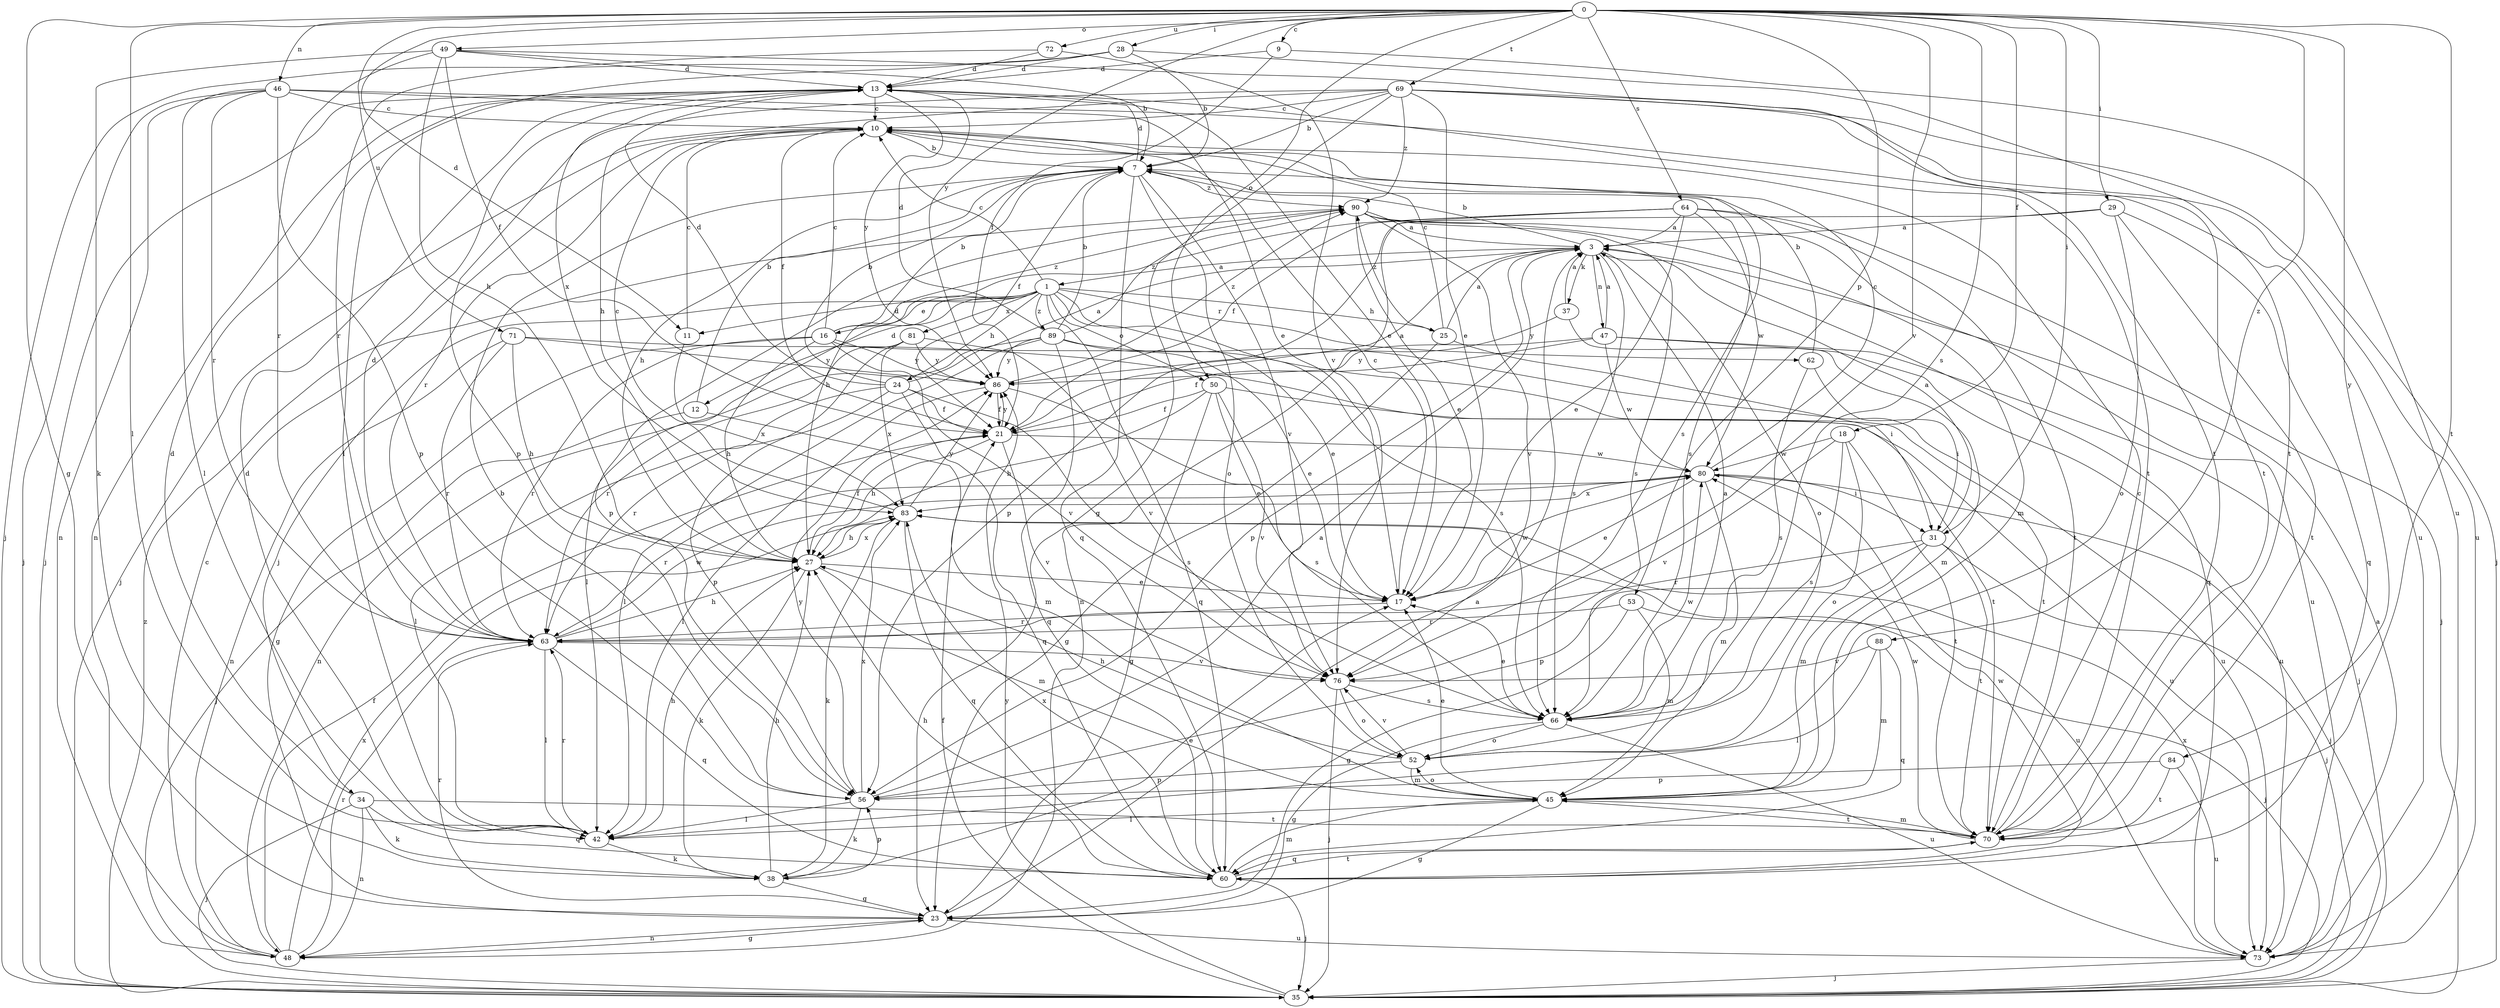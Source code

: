 strict digraph  {
0;
1;
3;
7;
9;
10;
11;
12;
13;
16;
17;
18;
21;
23;
24;
25;
27;
28;
29;
31;
34;
35;
37;
38;
42;
45;
46;
47;
48;
49;
50;
52;
53;
56;
60;
62;
63;
64;
66;
69;
70;
71;
72;
73;
76;
80;
81;
83;
84;
86;
88;
89;
90;
0 -> 9  [label=c];
0 -> 11  [label=d];
0 -> 18  [label=f];
0 -> 23  [label=g];
0 -> 28  [label=i];
0 -> 29  [label=i];
0 -> 31  [label=i];
0 -> 42  [label=l];
0 -> 46  [label=n];
0 -> 49  [label=o];
0 -> 50  [label=o];
0 -> 53  [label=p];
0 -> 64  [label=s];
0 -> 66  [label=s];
0 -> 69  [label=t];
0 -> 70  [label=t];
0 -> 71  [label=u];
0 -> 72  [label=u];
0 -> 76  [label=v];
0 -> 84  [label=y];
0 -> 86  [label=y];
0 -> 88  [label=z];
1 -> 10  [label=c];
1 -> 11  [label=d];
1 -> 12  [label=d];
1 -> 16  [label=e];
1 -> 17  [label=e];
1 -> 24  [label=h];
1 -> 25  [label=h];
1 -> 34  [label=j];
1 -> 42  [label=l];
1 -> 50  [label=o];
1 -> 60  [label=q];
1 -> 62  [label=r];
1 -> 66  [label=s];
1 -> 81  [label=x];
1 -> 89  [label=z];
3 -> 1  [label=a];
3 -> 7  [label=b];
3 -> 37  [label=k];
3 -> 47  [label=n];
3 -> 52  [label=o];
3 -> 56  [label=p];
3 -> 60  [label=q];
3 -> 66  [label=s];
7 -> 13  [label=d];
7 -> 21  [label=f];
7 -> 27  [label=h];
7 -> 52  [label=o];
7 -> 60  [label=q];
7 -> 66  [label=s];
7 -> 76  [label=v];
7 -> 90  [label=z];
9 -> 13  [label=d];
9 -> 21  [label=f];
9 -> 73  [label=u];
10 -> 7  [label=b];
10 -> 21  [label=f];
10 -> 35  [label=j];
10 -> 63  [label=r];
10 -> 66  [label=s];
11 -> 10  [label=c];
11 -> 83  [label=x];
12 -> 7  [label=b];
12 -> 35  [label=j];
12 -> 45  [label=m];
13 -> 10  [label=c];
13 -> 17  [label=e];
13 -> 35  [label=j];
13 -> 48  [label=n];
13 -> 70  [label=t];
13 -> 83  [label=x];
13 -> 86  [label=y];
16 -> 7  [label=b];
16 -> 10  [label=c];
16 -> 23  [label=g];
16 -> 27  [label=h];
16 -> 63  [label=r];
16 -> 70  [label=t];
16 -> 76  [label=v];
16 -> 86  [label=y];
16 -> 90  [label=z];
17 -> 10  [label=c];
17 -> 63  [label=r];
17 -> 80  [label=w];
18 -> 52  [label=o];
18 -> 66  [label=s];
18 -> 70  [label=t];
18 -> 76  [label=v];
18 -> 80  [label=w];
21 -> 3  [label=a];
21 -> 27  [label=h];
21 -> 76  [label=v];
21 -> 80  [label=w];
21 -> 86  [label=y];
23 -> 3  [label=a];
23 -> 48  [label=n];
23 -> 63  [label=r];
23 -> 73  [label=u];
24 -> 3  [label=a];
24 -> 7  [label=b];
24 -> 13  [label=d];
24 -> 21  [label=f];
24 -> 42  [label=l];
24 -> 60  [label=q];
24 -> 63  [label=r];
24 -> 66  [label=s];
25 -> 3  [label=a];
25 -> 10  [label=c];
25 -> 23  [label=g];
25 -> 31  [label=i];
25 -> 90  [label=z];
27 -> 17  [label=e];
27 -> 21  [label=f];
27 -> 38  [label=k];
27 -> 45  [label=m];
27 -> 83  [label=x];
28 -> 7  [label=b];
28 -> 13  [label=d];
28 -> 35  [label=j];
28 -> 42  [label=l];
28 -> 70  [label=t];
29 -> 3  [label=a];
29 -> 52  [label=o];
29 -> 56  [label=p];
29 -> 60  [label=q];
29 -> 70  [label=t];
31 -> 3  [label=a];
31 -> 35  [label=j];
31 -> 45  [label=m];
31 -> 56  [label=p];
31 -> 63  [label=r];
31 -> 70  [label=t];
34 -> 13  [label=d];
34 -> 35  [label=j];
34 -> 38  [label=k];
34 -> 48  [label=n];
34 -> 60  [label=q];
34 -> 70  [label=t];
35 -> 21  [label=f];
35 -> 86  [label=y];
35 -> 90  [label=z];
37 -> 3  [label=a];
37 -> 45  [label=m];
37 -> 86  [label=y];
38 -> 17  [label=e];
38 -> 23  [label=g];
38 -> 27  [label=h];
38 -> 56  [label=p];
42 -> 13  [label=d];
42 -> 27  [label=h];
42 -> 38  [label=k];
42 -> 63  [label=r];
45 -> 17  [label=e];
45 -> 23  [label=g];
45 -> 42  [label=l];
45 -> 52  [label=o];
45 -> 70  [label=t];
46 -> 10  [label=c];
46 -> 17  [label=e];
46 -> 35  [label=j];
46 -> 42  [label=l];
46 -> 48  [label=n];
46 -> 56  [label=p];
46 -> 63  [label=r];
46 -> 73  [label=u];
47 -> 3  [label=a];
47 -> 21  [label=f];
47 -> 35  [label=j];
47 -> 73  [label=u];
47 -> 80  [label=w];
47 -> 86  [label=y];
48 -> 10  [label=c];
48 -> 21  [label=f];
48 -> 23  [label=g];
48 -> 63  [label=r];
48 -> 83  [label=x];
49 -> 7  [label=b];
49 -> 13  [label=d];
49 -> 21  [label=f];
49 -> 27  [label=h];
49 -> 38  [label=k];
49 -> 63  [label=r];
49 -> 70  [label=t];
50 -> 17  [label=e];
50 -> 21  [label=f];
50 -> 23  [label=g];
50 -> 27  [label=h];
50 -> 73  [label=u];
50 -> 76  [label=v];
52 -> 27  [label=h];
52 -> 45  [label=m];
52 -> 56  [label=p];
52 -> 76  [label=v];
53 -> 23  [label=g];
53 -> 35  [label=j];
53 -> 45  [label=m];
53 -> 63  [label=r];
56 -> 3  [label=a];
56 -> 7  [label=b];
56 -> 38  [label=k];
56 -> 42  [label=l];
56 -> 83  [label=x];
56 -> 86  [label=y];
60 -> 27  [label=h];
60 -> 35  [label=j];
60 -> 45  [label=m];
60 -> 70  [label=t];
60 -> 80  [label=w];
60 -> 83  [label=x];
62 -> 7  [label=b];
62 -> 31  [label=i];
62 -> 66  [label=s];
63 -> 13  [label=d];
63 -> 27  [label=h];
63 -> 42  [label=l];
63 -> 60  [label=q];
63 -> 76  [label=v];
63 -> 80  [label=w];
64 -> 3  [label=a];
64 -> 17  [label=e];
64 -> 21  [label=f];
64 -> 27  [label=h];
64 -> 35  [label=j];
64 -> 48  [label=n];
64 -> 70  [label=t];
64 -> 80  [label=w];
66 -> 3  [label=a];
66 -> 17  [label=e];
66 -> 23  [label=g];
66 -> 52  [label=o];
66 -> 73  [label=u];
66 -> 80  [label=w];
69 -> 7  [label=b];
69 -> 10  [label=c];
69 -> 17  [label=e];
69 -> 23  [label=g];
69 -> 27  [label=h];
69 -> 35  [label=j];
69 -> 56  [label=p];
69 -> 70  [label=t];
69 -> 73  [label=u];
69 -> 90  [label=z];
70 -> 10  [label=c];
70 -> 45  [label=m];
70 -> 60  [label=q];
70 -> 80  [label=w];
71 -> 27  [label=h];
71 -> 48  [label=n];
71 -> 63  [label=r];
71 -> 70  [label=t];
71 -> 86  [label=y];
72 -> 13  [label=d];
72 -> 63  [label=r];
72 -> 76  [label=v];
73 -> 3  [label=a];
73 -> 35  [label=j];
73 -> 83  [label=x];
76 -> 35  [label=j];
76 -> 52  [label=o];
76 -> 66  [label=s];
80 -> 10  [label=c];
80 -> 17  [label=e];
80 -> 31  [label=i];
80 -> 35  [label=j];
80 -> 45  [label=m];
80 -> 63  [label=r];
80 -> 83  [label=x];
81 -> 56  [label=p];
81 -> 63  [label=r];
81 -> 76  [label=v];
81 -> 83  [label=x];
81 -> 86  [label=y];
83 -> 10  [label=c];
83 -> 27  [label=h];
83 -> 38  [label=k];
83 -> 60  [label=q];
83 -> 73  [label=u];
83 -> 86  [label=y];
84 -> 56  [label=p];
84 -> 70  [label=t];
84 -> 73  [label=u];
86 -> 21  [label=f];
86 -> 42  [label=l];
86 -> 66  [label=s];
86 -> 90  [label=z];
88 -> 42  [label=l];
88 -> 45  [label=m];
88 -> 60  [label=q];
88 -> 76  [label=v];
89 -> 7  [label=b];
89 -> 13  [label=d];
89 -> 17  [label=e];
89 -> 42  [label=l];
89 -> 48  [label=n];
89 -> 60  [label=q];
89 -> 73  [label=u];
89 -> 86  [label=y];
89 -> 90  [label=z];
90 -> 3  [label=a];
90 -> 17  [label=e];
90 -> 45  [label=m];
90 -> 56  [label=p];
90 -> 66  [label=s];
90 -> 73  [label=u];
90 -> 76  [label=v];
}
